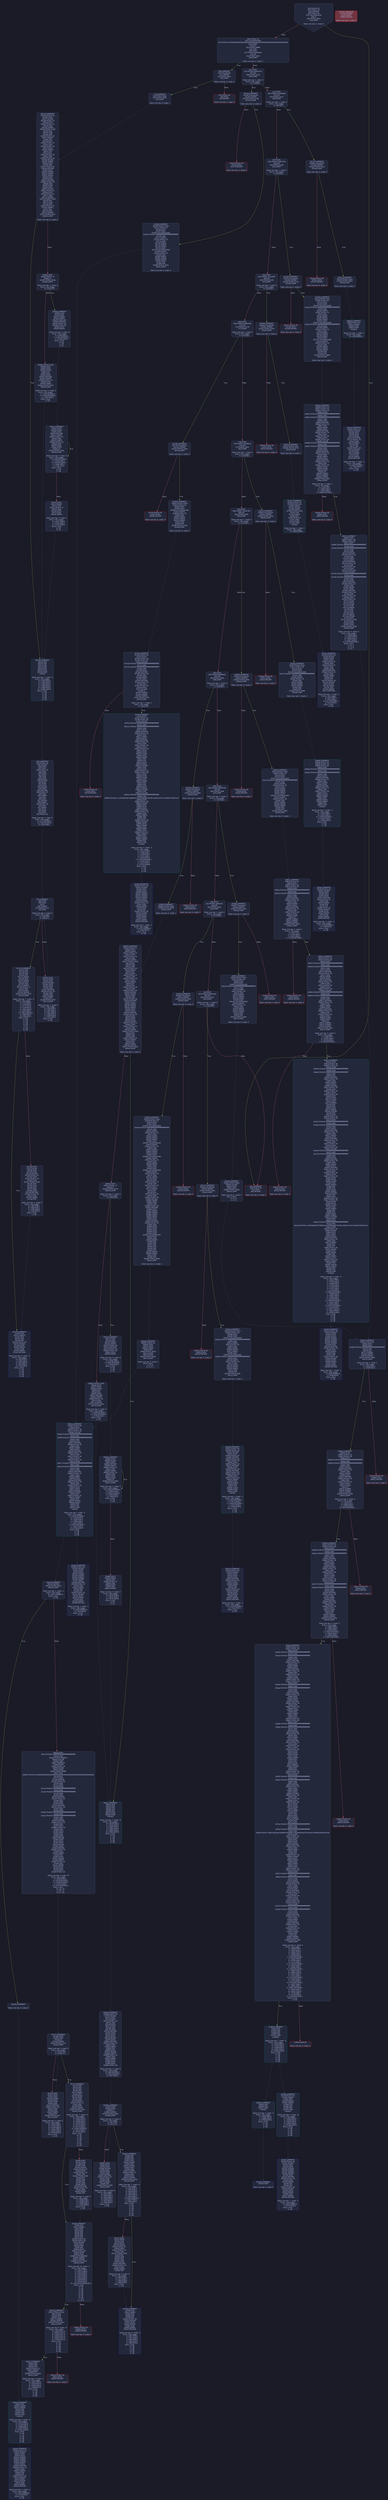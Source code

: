 digraph G {
    node [shape=box, style="filled, rounded", color="#565f89", fontcolor="#c0caf5", fontname="Helvetica", fillcolor="#24283b"];
    edge [color="#414868", fontcolor="#c0caf5", fontname="Helvetica"];
    bgcolor="#1a1b26";
    0 [ label = "[00] PUSH1 60
[02] PUSH1 40
[04] MSTORE
[05] PUSH1 04
[07] CALLDATASIZE
[08] LT
[09] PUSH2 00ba
[0c] JUMPI

Stack size req: 0, sizeΔ: 0
" shape = invhouse]
    1 [ label = "[0d] PUSH1 00
[0f] CALLDATALOAD
[10] PUSH29 0100000000000000000000000000000000000000000000000000000000
[2e] SWAP1
[2f] DIV
[30] PUSH4 ffffffff
[35] AND
[36] DUP1
[37] PUSH4 06fdde03
[3c] EQ
[3d] PUSH2 00bf
[40] JUMPI

Stack size req: 0, sizeΔ: 1
"]
    2 [ label = "[41] DUP1
[42] PUSH4 095ea7b3
[47] EQ
[48] PUSH2 014d
[4b] JUMPI

Stack size req: 1, sizeΔ: 0
Entry->Op usage:
	0->71:EQ:1
"]
    3 [ label = "[4c] DUP1
[4d] PUSH4 18160ddd
[52] EQ
[53] PUSH2 01a7
[56] JUMPI

Stack size req: 1, sizeΔ: 0
Entry->Op usage:
	0->82:EQ:1
"]
    4 [ label = "[57] DUP1
[58] PUSH4 23b872dd
[5d] EQ
[5e] PUSH2 01d0
[61] JUMPI

Stack size req: 1, sizeΔ: 0
Entry->Op usage:
	0->93:EQ:1
"]
    5 [ label = "[62] DUP1
[63] PUSH4 313ce567
[68] EQ
[69] PUSH2 0249
[6c] JUMPI

Stack size req: 1, sizeΔ: 0
Entry->Op usage:
	0->104:EQ:1
"]
    6 [ label = "[6d] DUP1
[6e] PUSH4 42966c68
[73] EQ
[74] PUSH2 0278
[77] JUMPI

Stack size req: 1, sizeΔ: 0
Entry->Op usage:
	0->115:EQ:1
"]
    7 [ label = "[78] DUP1
[79] PUSH4 70a08231
[7e] EQ
[7f] PUSH2 02b3
[82] JUMPI

Stack size req: 1, sizeΔ: 0
Entry->Op usage:
	0->126:EQ:1
"]
    8 [ label = "[83] DUP1
[84] PUSH4 79cc6790
[89] EQ
[8a] PUSH2 0300
[8d] JUMPI

Stack size req: 1, sizeΔ: 0
Entry->Op usage:
	0->137:EQ:1
"]
    9 [ label = "[8e] DUP1
[8f] PUSH4 95d89b41
[94] EQ
[95] PUSH2 035a
[98] JUMPI

Stack size req: 1, sizeΔ: 0
Entry->Op usage:
	0->148:EQ:1
"]
    10 [ label = "[99] DUP1
[9a] PUSH4 a9059cbb
[9f] EQ
[a0] PUSH2 03e8
[a3] JUMPI

Stack size req: 1, sizeΔ: 0
Entry->Op usage:
	0->159:EQ:1
"]
    11 [ label = "[a4] DUP1
[a5] PUSH4 cae9ca51
[aa] EQ
[ab] PUSH2 042a
[ae] JUMPI

Stack size req: 1, sizeΔ: 0
Entry->Op usage:
	0->170:EQ:1
"]
    12 [ label = "[af] DUP1
[b0] PUSH4 dd62ed3e
[b5] EQ
[b6] PUSH2 04c7
[b9] JUMPI

Stack size req: 1, sizeΔ: 0
Entry->Op usage:
	0->181:EQ:1
"]
    13 [ label = "[ba] JUMPDEST
[bb] PUSH1 00
[bd] DUP1
[be] REVERT

Stack size req: 0, sizeΔ: 0
" color = "red"]
    14 [ label = "[bf] JUMPDEST
[c0] CALLVALUE
[c1] ISZERO
[c2] PUSH2 00ca
[c5] JUMPI

Stack size req: 0, sizeΔ: 0
"]
    15 [ label = "[c6] PUSH1 00
[c8] DUP1
[c9] REVERT

Stack size req: 0, sizeΔ: 0
" color = "red"]
    16 [ label = "[ca] JUMPDEST
[cb] PUSH2 00d2
[ce] PUSH2 0533
[d1] JUMP

Stack size req: 0, sizeΔ: 1
"]
    17 [ label = "[d2] JUMPDEST
[d3] PUSH1 40
[d5] MLOAD
[d6] DUP1
[d7] DUP1
[d8] PUSH1 20
[da] ADD
[db] DUP3
[dc] DUP2
[dd] SUB
[de] DUP3
[df] MSTORE
[e0] DUP4
[e1] DUP2
[e2] DUP2
[e3] MLOAD
[e4] DUP2
[e5] MSTORE
[e6] PUSH1 20
[e8] ADD
[e9] SWAP2
[ea] POP
[eb] DUP1
[ec] MLOAD
[ed] SWAP1
[ee] PUSH1 20
[f0] ADD
[f1] SWAP1
[f2] DUP1
[f3] DUP4
[f4] DUP4
[f5] PUSH1 00

Stack size req: 1, sizeΔ: 9
Entry->Op usage:
	0->227:MLOAD:0
	0->236:MLOAD:0
	0->240:ADD:1
"]
    18 [ label = "[f7] JUMPDEST
[f8] DUP4
[f9] DUP2
[fa] LT
[fb] ISZERO
[fc] PUSH2 0112
[ff] JUMPI

Stack size req: 4, sizeΔ: 0
Entry->Op usage:
	0->250:LT:0
	3->250:LT:1
"]
    19 [ label = "[0100] DUP1
[0101] DUP3
[0102] ADD
[0103] MLOAD
[0104] DUP2
[0105] DUP5
[0106] ADD
[0107] MSTORE
[0108] PUSH1 20
[010a] DUP2
[010b] ADD
[010c] SWAP1
[010d] POP
[010e] PUSH2 00f7
[0111] JUMP

Stack size req: 3, sizeΔ: 0
Entry->Op usage:
	0->258:ADD:1
	0->262:ADD:1
	0->267:ADD:0
	0->269:POP:0
	1->258:ADD:0
	2->262:ADD:0
Entry->Exit:
	0->😵
"]
    20 [ label = "[0112] JUMPDEST
[0113] POP
[0114] POP
[0115] POP
[0116] POP
[0117] SWAP1
[0118] POP
[0119] SWAP1
[011a] DUP2
[011b] ADD
[011c] SWAP1
[011d] PUSH1 1f
[011f] AND
[0120] DUP1
[0121] ISZERO
[0122] PUSH2 013f
[0125] JUMPI

Stack size req: 7, sizeΔ: -5
Entry->Op usage:
	0->275:POP:0
	1->276:POP:0
	2->277:POP:0
	3->278:POP:0
	4->283:ADD:0
	4->287:AND:1
	4->289:ISZERO:0
	5->280:POP:0
	6->283:ADD:1
Entry->Exit:
	0->😵
	1->😵
	2->😵
	3->😵
	4->0
	5->😵
	6->😵
"]
    21 [ label = "[0126] DUP1
[0127] DUP3
[0128] SUB
[0129] DUP1
[012a] MLOAD
[012b] PUSH1 01
[012d] DUP4
[012e] PUSH1 20
[0130] SUB
[0131] PUSH2 0100
[0134] EXP
[0135] SUB
[0136] NOT
[0137] AND
[0138] DUP2
[0139] MSTORE
[013a] PUSH1 20
[013c] ADD
[013d] SWAP2
[013e] POP

Stack size req: 2, sizeΔ: 0
Entry->Op usage:
	0->296:SUB:1
	0->304:SUB:1
	1->296:SUB:0
	1->318:POP:0
Entry->Exit:
	1->😵
"]
    22 [ label = "[013f] JUMPDEST
[0140] POP
[0141] SWAP3
[0142] POP
[0143] POP
[0144] POP
[0145] PUSH1 40
[0147] MLOAD
[0148] DUP1
[0149] SWAP2
[014a] SUB
[014b] SWAP1
[014c] RETURN

Stack size req: 5, sizeΔ: -5
Entry->Op usage:
	0->320:POP:0
	1->330:SUB:0
	2->323:POP:0
	3->324:POP:0
	4->322:POP:0
Entry->Exit:
	0->😵
	1->😵
	2->😵
	3->😵
	4->😵
" color = "darkblue"]
    23 [ label = "[014d] JUMPDEST
[014e] CALLVALUE
[014f] ISZERO
[0150] PUSH2 0158
[0153] JUMPI

Stack size req: 0, sizeΔ: 0
"]
    24 [ label = "[0154] PUSH1 00
[0156] DUP1
[0157] REVERT

Stack size req: 0, sizeΔ: 0
" color = "red"]
    25 [ label = "[0158] JUMPDEST
[0159] PUSH2 018d
[015c] PUSH1 04
[015e] DUP1
[015f] DUP1
[0160] CALLDATALOAD
[0161] PUSH20 ffffffffffffffffffffffffffffffffffffffff
[0176] AND
[0177] SWAP1
[0178] PUSH1 20
[017a] ADD
[017b] SWAP1
[017c] SWAP2
[017d] SWAP1
[017e] DUP1
[017f] CALLDATALOAD
[0180] SWAP1
[0181] PUSH1 20
[0183] ADD
[0184] SWAP1
[0185] SWAP2
[0186] SWAP1
[0187] POP
[0188] POP
[0189] PUSH2 05d1
[018c] JUMP

Stack size req: 0, sizeΔ: 3
"]
    26 [ label = "[018d] JUMPDEST
[018e] PUSH1 40
[0190] MLOAD
[0191] DUP1
[0192] DUP3
[0193] ISZERO
[0194] ISZERO
[0195] ISZERO
[0196] ISZERO
[0197] DUP2
[0198] MSTORE
[0199] PUSH1 20
[019b] ADD
[019c] SWAP2
[019d] POP
[019e] POP
[019f] PUSH1 40
[01a1] MLOAD
[01a2] DUP1
[01a3] SWAP2
[01a4] SUB
[01a5] SWAP1
[01a6] RETURN

Stack size req: 1, sizeΔ: -1
Entry->Op usage:
	0->403:ISZERO:0
	0->413:POP:0
Entry->Exit:
	0->😵
" color = "darkblue"]
    27 [ label = "[01a7] JUMPDEST
[01a8] CALLVALUE
[01a9] ISZERO
[01aa] PUSH2 01b2
[01ad] JUMPI

Stack size req: 0, sizeΔ: 0
"]
    28 [ label = "[01ae] PUSH1 00
[01b0] DUP1
[01b1] REVERT

Stack size req: 0, sizeΔ: 0
" color = "red"]
    29 [ label = "[01b2] JUMPDEST
[01b3] PUSH2 01ba
[01b6] PUSH2 065e
[01b9] JUMP

Stack size req: 0, sizeΔ: 1
"]
    30 [ label = "[01ba] JUMPDEST
[01bb] PUSH1 40
[01bd] MLOAD
[01be] DUP1
[01bf] DUP3
[01c0] DUP2
[01c1] MSTORE
[01c2] PUSH1 20
[01c4] ADD
[01c5] SWAP2
[01c6] POP
[01c7] POP
[01c8] PUSH1 40
[01ca] MLOAD
[01cb] DUP1
[01cc] SWAP2
[01cd] SUB
[01ce] SWAP1
[01cf] RETURN

Stack size req: 1, sizeΔ: -1
Entry->Op usage:
	0->449:MSTORE:1
	0->454:POP:0
Entry->Exit:
	0->😵
" color = "darkblue"]
    31 [ label = "[01d0] JUMPDEST
[01d1] CALLVALUE
[01d2] ISZERO
[01d3] PUSH2 01db
[01d6] JUMPI

Stack size req: 0, sizeΔ: 0
"]
    32 [ label = "[01d7] PUSH1 00
[01d9] DUP1
[01da] REVERT

Stack size req: 0, sizeΔ: 0
" color = "red"]
    33 [ label = "[01db] JUMPDEST
[01dc] PUSH2 022f
[01df] PUSH1 04
[01e1] DUP1
[01e2] DUP1
[01e3] CALLDATALOAD
[01e4] PUSH20 ffffffffffffffffffffffffffffffffffffffff
[01f9] AND
[01fa] SWAP1
[01fb] PUSH1 20
[01fd] ADD
[01fe] SWAP1
[01ff] SWAP2
[0200] SWAP1
[0201] DUP1
[0202] CALLDATALOAD
[0203] PUSH20 ffffffffffffffffffffffffffffffffffffffff
[0218] AND
[0219] SWAP1
[021a] PUSH1 20
[021c] ADD
[021d] SWAP1
[021e] SWAP2
[021f] SWAP1
[0220] DUP1
[0221] CALLDATALOAD
[0222] SWAP1
[0223] PUSH1 20
[0225] ADD
[0226] SWAP1
[0227] SWAP2
[0228] SWAP1
[0229] POP
[022a] POP
[022b] PUSH2 0664
[022e] JUMP

Stack size req: 0, sizeΔ: 4
"]
    34 [ label = "[022f] JUMPDEST
[0230] PUSH1 40
[0232] MLOAD
[0233] DUP1
[0234] DUP3
[0235] ISZERO
[0236] ISZERO
[0237] ISZERO
[0238] ISZERO
[0239] DUP2
[023a] MSTORE
[023b] PUSH1 20
[023d] ADD
[023e] SWAP2
[023f] POP
[0240] POP
[0241] PUSH1 40
[0243] MLOAD
[0244] DUP1
[0245] SWAP2
[0246] SUB
[0247] SWAP1
[0248] RETURN

Stack size req: 1, sizeΔ: -1
Entry->Op usage:
	0->565:ISZERO:0
	0->575:POP:0
Entry->Exit:
	0->😵
" color = "darkblue"]
    35 [ label = "[0249] JUMPDEST
[024a] CALLVALUE
[024b] ISZERO
[024c] PUSH2 0254
[024f] JUMPI

Stack size req: 0, sizeΔ: 0
"]
    36 [ label = "[0250] PUSH1 00
[0252] DUP1
[0253] REVERT

Stack size req: 0, sizeΔ: 0
" color = "red"]
    37 [ label = "[0254] JUMPDEST
[0255] PUSH2 025c
[0258] PUSH2 0791
[025b] JUMP

Stack size req: 0, sizeΔ: 1
"]
    38 [ label = "[025c] JUMPDEST
[025d] PUSH1 40
[025f] MLOAD
[0260] DUP1
[0261] DUP3
[0262] PUSH1 ff
[0264] AND
[0265] PUSH1 ff
[0267] AND
[0268] DUP2
[0269] MSTORE
[026a] PUSH1 20
[026c] ADD
[026d] SWAP2
[026e] POP
[026f] POP
[0270] PUSH1 40
[0272] MLOAD
[0273] DUP1
[0274] SWAP2
[0275] SUB
[0276] SWAP1
[0277] RETURN

Stack size req: 1, sizeΔ: -1
Entry->Op usage:
	0->612:AND:1
	0->615:AND:1
	0->617:MSTORE:1
	0->622:POP:0
Entry->Exit:
	0->😵
" color = "darkblue"]
    39 [ label = "[0278] JUMPDEST
[0279] CALLVALUE
[027a] ISZERO
[027b] PUSH2 0283
[027e] JUMPI

Stack size req: 0, sizeΔ: 0
"]
    40 [ label = "[027f] PUSH1 00
[0281] DUP1
[0282] REVERT

Stack size req: 0, sizeΔ: 0
" color = "red"]
    41 [ label = "[0283] JUMPDEST
[0284] PUSH2 0299
[0287] PUSH1 04
[0289] DUP1
[028a] DUP1
[028b] CALLDATALOAD
[028c] SWAP1
[028d] PUSH1 20
[028f] ADD
[0290] SWAP1
[0291] SWAP2
[0292] SWAP1
[0293] POP
[0294] POP
[0295] PUSH2 07a4
[0298] JUMP

Stack size req: 0, sizeΔ: 2
"]
    42 [ label = "[0299] JUMPDEST
[029a] PUSH1 40
[029c] MLOAD
[029d] DUP1
[029e] DUP3
[029f] ISZERO
[02a0] ISZERO
[02a1] ISZERO
[02a2] ISZERO
[02a3] DUP2
[02a4] MSTORE
[02a5] PUSH1 20
[02a7] ADD
[02a8] SWAP2
[02a9] POP
[02aa] POP
[02ab] PUSH1 40
[02ad] MLOAD
[02ae] DUP1
[02af] SWAP2
[02b0] SUB
[02b1] SWAP1
[02b2] RETURN

Stack size req: 1, sizeΔ: -1
Entry->Op usage:
	0->671:ISZERO:0
	0->681:POP:0
Entry->Exit:
	0->😵
" color = "darkblue"]
    43 [ label = "[02b3] JUMPDEST
[02b4] CALLVALUE
[02b5] ISZERO
[02b6] PUSH2 02be
[02b9] JUMPI

Stack size req: 0, sizeΔ: 0
"]
    44 [ label = "[02ba] PUSH1 00
[02bc] DUP1
[02bd] REVERT

Stack size req: 0, sizeΔ: 0
" color = "red"]
    45 [ label = "[02be] JUMPDEST
[02bf] PUSH2 02ea
[02c2] PUSH1 04
[02c4] DUP1
[02c5] DUP1
[02c6] CALLDATALOAD
[02c7] PUSH20 ffffffffffffffffffffffffffffffffffffffff
[02dc] AND
[02dd] SWAP1
[02de] PUSH1 20
[02e0] ADD
[02e1] SWAP1
[02e2] SWAP2
[02e3] SWAP1
[02e4] POP
[02e5] POP
[02e6] PUSH2 08a8
[02e9] JUMP

Stack size req: 0, sizeΔ: 2
"]
    46 [ label = "[02ea] JUMPDEST
[02eb] PUSH1 40
[02ed] MLOAD
[02ee] DUP1
[02ef] DUP3
[02f0] DUP2
[02f1] MSTORE
[02f2] PUSH1 20
[02f4] ADD
[02f5] SWAP2
[02f6] POP
[02f7] POP
[02f8] PUSH1 40
[02fa] MLOAD
[02fb] DUP1
[02fc] SWAP2
[02fd] SUB
[02fe] SWAP1
[02ff] RETURN

Stack size req: 1, sizeΔ: -1
Entry->Op usage:
	0->753:MSTORE:1
	0->758:POP:0
Entry->Exit:
	0->😵
" color = "darkblue"]
    47 [ label = "[0300] JUMPDEST
[0301] CALLVALUE
[0302] ISZERO
[0303] PUSH2 030b
[0306] JUMPI

Stack size req: 0, sizeΔ: 0
"]
    48 [ label = "[0307] PUSH1 00
[0309] DUP1
[030a] REVERT

Stack size req: 0, sizeΔ: 0
" color = "red"]
    49 [ label = "[030b] JUMPDEST
[030c] PUSH2 0340
[030f] PUSH1 04
[0311] DUP1
[0312] DUP1
[0313] CALLDATALOAD
[0314] PUSH20 ffffffffffffffffffffffffffffffffffffffff
[0329] AND
[032a] SWAP1
[032b] PUSH1 20
[032d] ADD
[032e] SWAP1
[032f] SWAP2
[0330] SWAP1
[0331] DUP1
[0332] CALLDATALOAD
[0333] SWAP1
[0334] PUSH1 20
[0336] ADD
[0337] SWAP1
[0338] SWAP2
[0339] SWAP1
[033a] POP
[033b] POP
[033c] PUSH2 08f1
[033f] JUMP

Stack size req: 0, sizeΔ: 3
"]
    50 [ label = "[0340] JUMPDEST
[0341] PUSH1 40
[0343] MLOAD
[0344] DUP1
[0345] DUP3
[0346] ISZERO
[0347] ISZERO
[0348] ISZERO
[0349] ISZERO
[034a] DUP2
[034b] MSTORE
[034c] PUSH1 20
[034e] ADD
[034f] SWAP2
[0350] POP
[0351] POP
[0352] PUSH1 40
[0354] MLOAD
[0355] DUP1
[0356] SWAP2
[0357] SUB
[0358] SWAP1
[0359] RETURN

Stack size req: 1, sizeΔ: -1
Entry->Op usage:
	0->838:ISZERO:0
	0->848:POP:0
Entry->Exit:
	0->😵
" color = "darkblue"]
    51 [ label = "[035a] JUMPDEST
[035b] CALLVALUE
[035c] ISZERO
[035d] PUSH2 0365
[0360] JUMPI

Stack size req: 0, sizeΔ: 0
"]
    52 [ label = "[0361] PUSH1 00
[0363] DUP1
[0364] REVERT

Stack size req: 0, sizeΔ: 0
" color = "red"]
    53 [ label = "[0365] JUMPDEST
[0366] PUSH2 036d
[0369] PUSH2 0b0b
[036c] JUMP

Stack size req: 0, sizeΔ: 1
"]
    54 [ label = "[036d] JUMPDEST
[036e] PUSH1 40
[0370] MLOAD
[0371] DUP1
[0372] DUP1
[0373] PUSH1 20
[0375] ADD
[0376] DUP3
[0377] DUP2
[0378] SUB
[0379] DUP3
[037a] MSTORE
[037b] DUP4
[037c] DUP2
[037d] DUP2
[037e] MLOAD
[037f] DUP2
[0380] MSTORE
[0381] PUSH1 20
[0383] ADD
[0384] SWAP2
[0385] POP
[0386] DUP1
[0387] MLOAD
[0388] SWAP1
[0389] PUSH1 20
[038b] ADD
[038c] SWAP1
[038d] DUP1
[038e] DUP4
[038f] DUP4
[0390] PUSH1 00

Stack size req: 1, sizeΔ: 9
Entry->Op usage:
	0->894:MLOAD:0
	0->903:MLOAD:0
	0->907:ADD:1
"]
    55 [ label = "[0392] JUMPDEST
[0393] DUP4
[0394] DUP2
[0395] LT
[0396] ISZERO
[0397] PUSH2 03ad
[039a] JUMPI

Stack size req: 4, sizeΔ: 0
Entry->Op usage:
	0->917:LT:0
	3->917:LT:1
"]
    56 [ label = "[039b] DUP1
[039c] DUP3
[039d] ADD
[039e] MLOAD
[039f] DUP2
[03a0] DUP5
[03a1] ADD
[03a2] MSTORE
[03a3] PUSH1 20
[03a5] DUP2
[03a6] ADD
[03a7] SWAP1
[03a8] POP
[03a9] PUSH2 0392
[03ac] JUMP

Stack size req: 3, sizeΔ: 0
Entry->Op usage:
	0->925:ADD:1
	0->929:ADD:1
	0->934:ADD:0
	0->936:POP:0
	1->925:ADD:0
	2->929:ADD:0
Entry->Exit:
	0->😵
"]
    57 [ label = "[03ad] JUMPDEST
[03ae] POP
[03af] POP
[03b0] POP
[03b1] POP
[03b2] SWAP1
[03b3] POP
[03b4] SWAP1
[03b5] DUP2
[03b6] ADD
[03b7] SWAP1
[03b8] PUSH1 1f
[03ba] AND
[03bb] DUP1
[03bc] ISZERO
[03bd] PUSH2 03da
[03c0] JUMPI

Stack size req: 7, sizeΔ: -5
Entry->Op usage:
	0->942:POP:0
	1->943:POP:0
	2->944:POP:0
	3->945:POP:0
	4->950:ADD:0
	4->954:AND:1
	4->956:ISZERO:0
	5->947:POP:0
	6->950:ADD:1
Entry->Exit:
	0->😵
	1->😵
	2->😵
	3->😵
	4->0
	5->😵
	6->😵
"]
    58 [ label = "[03c1] DUP1
[03c2] DUP3
[03c3] SUB
[03c4] DUP1
[03c5] MLOAD
[03c6] PUSH1 01
[03c8] DUP4
[03c9] PUSH1 20
[03cb] SUB
[03cc] PUSH2 0100
[03cf] EXP
[03d0] SUB
[03d1] NOT
[03d2] AND
[03d3] DUP2
[03d4] MSTORE
[03d5] PUSH1 20
[03d7] ADD
[03d8] SWAP2
[03d9] POP

Stack size req: 2, sizeΔ: 0
Entry->Op usage:
	0->963:SUB:1
	0->971:SUB:1
	1->963:SUB:0
	1->985:POP:0
Entry->Exit:
	1->😵
"]
    59 [ label = "[03da] JUMPDEST
[03db] POP
[03dc] SWAP3
[03dd] POP
[03de] POP
[03df] POP
[03e0] PUSH1 40
[03e2] MLOAD
[03e3] DUP1
[03e4] SWAP2
[03e5] SUB
[03e6] SWAP1
[03e7] RETURN

Stack size req: 5, sizeΔ: -5
Entry->Op usage:
	0->987:POP:0
	1->997:SUB:0
	2->990:POP:0
	3->991:POP:0
	4->989:POP:0
Entry->Exit:
	0->😵
	1->😵
	2->😵
	3->😵
	4->😵
" color = "darkblue"]
    60 [ label = "[03e8] JUMPDEST
[03e9] CALLVALUE
[03ea] ISZERO
[03eb] PUSH2 03f3
[03ee] JUMPI

Stack size req: 0, sizeΔ: 0
"]
    61 [ label = "[03ef] PUSH1 00
[03f1] DUP1
[03f2] REVERT

Stack size req: 0, sizeΔ: 0
" color = "red"]
    62 [ label = "[03f3] JUMPDEST
[03f4] PUSH2 0428
[03f7] PUSH1 04
[03f9] DUP1
[03fa] DUP1
[03fb] CALLDATALOAD
[03fc] PUSH20 ffffffffffffffffffffffffffffffffffffffff
[0411] AND
[0412] SWAP1
[0413] PUSH1 20
[0415] ADD
[0416] SWAP1
[0417] SWAP2
[0418] SWAP1
[0419] DUP1
[041a] CALLDATALOAD
[041b] SWAP1
[041c] PUSH1 20
[041e] ADD
[041f] SWAP1
[0420] SWAP2
[0421] SWAP1
[0422] POP
[0423] POP
[0424] PUSH2 0ba9
[0427] JUMP

Stack size req: 0, sizeΔ: 3
"]
    63 [ label = "[0428] JUMPDEST
[0429] STOP

Stack size req: 0, sizeΔ: 0
" color = "darkblue"]
    64 [ label = "[042a] JUMPDEST
[042b] CALLVALUE
[042c] ISZERO
[042d] PUSH2 0435
[0430] JUMPI

Stack size req: 0, sizeΔ: 0
"]
    65 [ label = "[0431] PUSH1 00
[0433] DUP1
[0434] REVERT

Stack size req: 0, sizeΔ: 0
" color = "red"]
    66 [ label = "[0435] JUMPDEST
[0436] PUSH2 04ad
[0439] PUSH1 04
[043b] DUP1
[043c] DUP1
[043d] CALLDATALOAD
[043e] PUSH20 ffffffffffffffffffffffffffffffffffffffff
[0453] AND
[0454] SWAP1
[0455] PUSH1 20
[0457] ADD
[0458] SWAP1
[0459] SWAP2
[045a] SWAP1
[045b] DUP1
[045c] CALLDATALOAD
[045d] SWAP1
[045e] PUSH1 20
[0460] ADD
[0461] SWAP1
[0462] SWAP2
[0463] SWAP1
[0464] DUP1
[0465] CALLDATALOAD
[0466] SWAP1
[0467] PUSH1 20
[0469] ADD
[046a] SWAP1
[046b] DUP3
[046c] ADD
[046d] DUP1
[046e] CALLDATALOAD
[046f] SWAP1
[0470] PUSH1 20
[0472] ADD
[0473] SWAP1
[0474] DUP1
[0475] DUP1
[0476] PUSH1 1f
[0478] ADD
[0479] PUSH1 20
[047b] DUP1
[047c] SWAP2
[047d] DIV
[047e] MUL
[047f] PUSH1 20
[0481] ADD
[0482] PUSH1 40
[0484] MLOAD
[0485] SWAP1
[0486] DUP2
[0487] ADD
[0488] PUSH1 40
[048a] MSTORE
[048b] DUP1
[048c] SWAP4
[048d] SWAP3
[048e] SWAP2
[048f] SWAP1
[0490] DUP2
[0491] DUP2
[0492] MSTORE
[0493] PUSH1 20
[0495] ADD
[0496] DUP4
[0497] DUP4
[0498] DUP1
[0499] DUP3
[049a] DUP5
[049b] CALLDATACOPY
[049c] DUP3
[049d] ADD
[049e] SWAP2
[049f] POP
[04a0] POP
[04a1] POP
[04a2] POP
[04a3] POP
[04a4] POP
[04a5] SWAP2
[04a6] SWAP1
[04a7] POP
[04a8] POP
[04a9] PUSH2 0bb8
[04ac] JUMP

Stack size req: 0, sizeΔ: 4
"]
    67 [ label = "[04ad] JUMPDEST
[04ae] PUSH1 40
[04b0] MLOAD
[04b1] DUP1
[04b2] DUP3
[04b3] ISZERO
[04b4] ISZERO
[04b5] ISZERO
[04b6] ISZERO
[04b7] DUP2
[04b8] MSTORE
[04b9] PUSH1 20
[04bb] ADD
[04bc] SWAP2
[04bd] POP
[04be] POP
[04bf] PUSH1 40
[04c1] MLOAD
[04c2] DUP1
[04c3] SWAP2
[04c4] SUB
[04c5] SWAP1
[04c6] RETURN

Stack size req: 1, sizeΔ: -1
Entry->Op usage:
	0->1203:ISZERO:0
	0->1213:POP:0
Entry->Exit:
	0->😵
" color = "darkblue"]
    68 [ label = "[04c7] JUMPDEST
[04c8] CALLVALUE
[04c9] ISZERO
[04ca] PUSH2 04d2
[04cd] JUMPI

Stack size req: 0, sizeΔ: 0
"]
    69 [ label = "[04ce] PUSH1 00
[04d0] DUP1
[04d1] REVERT

Stack size req: 0, sizeΔ: 0
" color = "red"]
    70 [ label = "[04d2] JUMPDEST
[04d3] PUSH2 051d
[04d6] PUSH1 04
[04d8] DUP1
[04d9] DUP1
[04da] CALLDATALOAD
[04db] PUSH20 ffffffffffffffffffffffffffffffffffffffff
[04f0] AND
[04f1] SWAP1
[04f2] PUSH1 20
[04f4] ADD
[04f5] SWAP1
[04f6] SWAP2
[04f7] SWAP1
[04f8] DUP1
[04f9] CALLDATALOAD
[04fa] PUSH20 ffffffffffffffffffffffffffffffffffffffff
[050f] AND
[0510] SWAP1
[0511] PUSH1 20
[0513] ADD
[0514] SWAP1
[0515] SWAP2
[0516] SWAP1
[0517] POP
[0518] POP
[0519] PUSH2 0d36
[051c] JUMP

Stack size req: 0, sizeΔ: 3
"]
    71 [ label = "[051d] JUMPDEST
[051e] PUSH1 40
[0520] MLOAD
[0521] DUP1
[0522] DUP3
[0523] DUP2
[0524] MSTORE
[0525] PUSH1 20
[0527] ADD
[0528] SWAP2
[0529] POP
[052a] POP
[052b] PUSH1 40
[052d] MLOAD
[052e] DUP1
[052f] SWAP2
[0530] SUB
[0531] SWAP1
[0532] RETURN

Stack size req: 1, sizeΔ: -1
Entry->Op usage:
	0->1316:MSTORE:1
	0->1321:POP:0
Entry->Exit:
	0->😵
" color = "darkblue"]
    72 [ label = "[0533] JUMPDEST
[0534] PUSH1 00
[0536] DUP1
[0537] SLOAD
[0538] PUSH1 01
[053a] DUP2
[053b] PUSH1 01
[053d] AND
[053e] ISZERO
[053f] PUSH2 0100
[0542] MUL
[0543] SUB
[0544] AND
[0545] PUSH1 02
[0547] SWAP1
[0548] DIV
[0549] DUP1
[054a] PUSH1 1f
[054c] ADD
[054d] PUSH1 20
[054f] DUP1
[0550] SWAP2
[0551] DIV
[0552] MUL
[0553] PUSH1 20
[0555] ADD
[0556] PUSH1 40
[0558] MLOAD
[0559] SWAP1
[055a] DUP2
[055b] ADD
[055c] PUSH1 40
[055e] MSTORE
[055f] DUP1
[0560] SWAP3
[0561] SWAP2
[0562] SWAP1
[0563] DUP2
[0564] DUP2
[0565] MSTORE
[0566] PUSH1 20
[0568] ADD
[0569] DUP3
[056a] DUP1
[056b] SLOAD
[056c] PUSH1 01
[056e] DUP2
[056f] PUSH1 01
[0571] AND
[0572] ISZERO
[0573] PUSH2 0100
[0576] MUL
[0577] SUB
[0578] AND
[0579] PUSH1 02
[057b] SWAP1
[057c] DIV
[057d] DUP1
[057e] ISZERO
[057f] PUSH2 05c9
[0582] JUMPI

Stack size req: 0, sizeΔ: 6
"]
    73 [ label = "[0583] DUP1
[0584] PUSH1 1f
[0586] LT
[0587] PUSH2 059e
[058a] JUMPI

Stack size req: 1, sizeΔ: 0
Entry->Op usage:
	0->1414:LT:1
"]
    74 [ label = "[058b] PUSH2 0100
[058e] DUP1
[058f] DUP4
[0590] SLOAD
[0591] DIV
[0592] MUL
[0593] DUP4
[0594] MSTORE
[0595] SWAP2
[0596] PUSH1 20
[0598] ADD
[0599] SWAP2
[059a] PUSH2 05c9
[059d] JUMP

Stack size req: 3, sizeΔ: 0
Entry->Op usage:
	1->1424:SLOAD:0
	2->1428:MSTORE:0
	2->1432:ADD:1
Entry->Exit:
	2->😵
"]
    75 [ label = "[059e] JUMPDEST
[059f] DUP3
[05a0] ADD
[05a1] SWAP2
[05a2] SWAP1
[05a3] PUSH1 00
[05a5] MSTORE
[05a6] PUSH1 20
[05a8] PUSH1 00
[05aa] SHA3
[05ab] SWAP1

Stack size req: 3, sizeΔ: 0
Entry->Op usage:
	0->1440:ADD:1
	1->1445:MSTORE:1
	2->1440:ADD:0
Entry->Exit:
	0->😵
	1->😵
	2->0
"]
    76 [ label = "[05ac] JUMPDEST
[05ad] DUP2
[05ae] SLOAD
[05af] DUP2
[05b0] MSTORE
[05b1] SWAP1
[05b2] PUSH1 01
[05b4] ADD
[05b5] SWAP1
[05b6] PUSH1 20
[05b8] ADD
[05b9] DUP1
[05ba] DUP4
[05bb] GT
[05bc] PUSH2 05ac
[05bf] JUMPI

Stack size req: 3, sizeΔ: 0
Entry->Op usage:
	0->1456:MSTORE:0
	0->1464:ADD:1
	1->1454:SLOAD:0
	1->1460:ADD:1
	2->1467:GT:0
Entry->Exit:
	0->😵
	1->😵
"]
    77 [ label = "[05c0] DUP3
[05c1] SWAP1
[05c2] SUB
[05c3] PUSH1 1f
[05c5] AND
[05c6] DUP3
[05c7] ADD
[05c8] SWAP2

Stack size req: 3, sizeΔ: 0
Entry->Op usage:
	0->1474:SUB:0
	2->1474:SUB:1
	2->1479:ADD:0
Entry->Exit:
	0->😵
	2->0
"]
    78 [ label = "[05c9] JUMPDEST
[05ca] POP
[05cb] POP
[05cc] POP
[05cd] POP
[05ce] POP
[05cf] DUP2
[05d0] JUMP
Indirect!

Stack size req: 7, sizeΔ: -5
Entry->Op usage:
	0->1482:POP:0
	1->1483:POP:0
	2->1484:POP:0
	3->1485:POP:0
	4->1486:POP:0
	6->1488:JUMP:0
Entry->Exit:
	0->😵
	1->😵
	2->😵
	3->😵
	4->😵
" color = "teal"]
    79 [ label = "[05d1] JUMPDEST
[05d2] PUSH1 00
[05d4] DUP2
[05d5] PUSH1 05
[05d7] PUSH1 00
[05d9] CALLER
[05da] PUSH20 ffffffffffffffffffffffffffffffffffffffff
[05ef] AND
[05f0] PUSH20 ffffffffffffffffffffffffffffffffffffffff
[0605] AND
[0606] DUP2
[0607] MSTORE
[0608] PUSH1 20
[060a] ADD
[060b] SWAP1
[060c] DUP2
[060d] MSTORE
[060e] PUSH1 20
[0610] ADD
[0611] PUSH1 00
[0613] SHA3
[0614] PUSH1 00
[0616] DUP6
[0617] PUSH20 ffffffffffffffffffffffffffffffffffffffff
[062c] AND
[062d] PUSH20 ffffffffffffffffffffffffffffffffffffffff
[0642] AND
[0643] DUP2
[0644] MSTORE
[0645] PUSH1 20
[0647] ADD
[0648] SWAP1
[0649] DUP2
[064a] MSTORE
[064b] PUSH1 20
[064d] ADD
[064e] PUSH1 00
[0650] SHA3
[0651] DUP2
[0652] SWAP1
[0653] SSTORE
[0654] POP
[0655] PUSH1 01
[0657] SWAP1
[0658] POP
[0659] SWAP3
[065a] SWAP2
[065b] POP
[065c] POP
[065d] JUMP
Indirect!

Stack size req: 3, sizeΔ: -2
Entry->Op usage:
	0->1619:SSTORE:1
	0->1620:POP:0
	0->1628:POP:0
	1->1580:AND:1
	1->1602:AND:1
	1->1604:MSTORE:1
	1->1627:POP:0
	2->1629:JUMP:0
Entry->Exit:
	0->😵
	1->😵
	2->😵
" color = "teal"]
    80 [ label = "[065e] JUMPDEST
[065f] PUSH1 03
[0661] SLOAD
[0662] DUP2
[0663] JUMP
Indirect!

Stack size req: 1, sizeΔ: 1
Entry->Op usage:
	0->1635:JUMP:0
" color = "teal"]
    81 [ label = "[0664] JUMPDEST
[0665] PUSH1 00
[0667] PUSH1 05
[0669] PUSH1 00
[066b] DUP6
[066c] PUSH20 ffffffffffffffffffffffffffffffffffffffff
[0681] AND
[0682] PUSH20 ffffffffffffffffffffffffffffffffffffffff
[0697] AND
[0698] DUP2
[0699] MSTORE
[069a] PUSH1 20
[069c] ADD
[069d] SWAP1
[069e] DUP2
[069f] MSTORE
[06a0] PUSH1 20
[06a2] ADD
[06a3] PUSH1 00
[06a5] SHA3
[06a6] PUSH1 00
[06a8] CALLER
[06a9] PUSH20 ffffffffffffffffffffffffffffffffffffffff
[06be] AND
[06bf] PUSH20 ffffffffffffffffffffffffffffffffffffffff
[06d4] AND
[06d5] DUP2
[06d6] MSTORE
[06d7] PUSH1 20
[06d9] ADD
[06da] SWAP1
[06db] DUP2
[06dc] MSTORE
[06dd] PUSH1 20
[06df] ADD
[06e0] PUSH1 00
[06e2] SHA3
[06e3] SLOAD
[06e4] DUP3
[06e5] GT
[06e6] ISZERO
[06e7] ISZERO
[06e8] ISZERO
[06e9] PUSH2 06f1
[06ec] JUMPI

Stack size req: 3, sizeΔ: 1
Entry->Op usage:
	0->1765:GT:0
	2->1665:AND:1
	2->1687:AND:1
	2->1689:MSTORE:1
"]
    82 [ label = "[06ed] PUSH1 00
[06ef] DUP1
[06f0] REVERT

Stack size req: 0, sizeΔ: 0
" color = "red"]
    83 [ label = "[06f1] JUMPDEST
[06f2] DUP2
[06f3] PUSH1 05
[06f5] PUSH1 00
[06f7] DUP7
[06f8] PUSH20 ffffffffffffffffffffffffffffffffffffffff
[070d] AND
[070e] PUSH20 ffffffffffffffffffffffffffffffffffffffff
[0723] AND
[0724] DUP2
[0725] MSTORE
[0726] PUSH1 20
[0728] ADD
[0729] SWAP1
[072a] DUP2
[072b] MSTORE
[072c] PUSH1 20
[072e] ADD
[072f] PUSH1 00
[0731] SHA3
[0732] PUSH1 00
[0734] CALLER
[0735] PUSH20 ffffffffffffffffffffffffffffffffffffffff
[074a] AND
[074b] PUSH20 ffffffffffffffffffffffffffffffffffffffff
[0760] AND
[0761] DUP2
[0762] MSTORE
[0763] PUSH1 20
[0765] ADD
[0766] SWAP1
[0767] DUP2
[0768] MSTORE
[0769] PUSH1 20
[076b] ADD
[076c] PUSH1 00
[076e] SHA3
[076f] PUSH1 00
[0771] DUP3
[0772] DUP3
[0773] SLOAD
[0774] SUB
[0775] SWAP3
[0776] POP
[0777] POP
[0778] DUP2
[0779] SWAP1
[077a] SSTORE
[077b] POP
[077c] PUSH2 0786
[077f] DUP5
[0780] DUP5
[0781] DUP5
[0782] PUSH2 0d5b
[0785] JUMP

Stack size req: 4, sizeΔ: 4
Entry->Op usage:
	1->1908:SUB:1
	1->1910:POP:0
	3->1805:AND:1
	3->1827:AND:1
	3->1829:MSTORE:1
Entry->Exit:
	1->0, 5
	2->1, 6
	3->2, 7
"]
    84 [ label = "[0786] JUMPDEST
[0787] PUSH1 01
[0789] SWAP1
[078a] POP
[078b] SWAP4
[078c] SWAP3
[078d] POP
[078e] POP
[078f] POP
[0790] JUMP
Indirect!

Stack size req: 5, sizeΔ: -4
Entry->Op usage:
	0->1930:POP:0
	1->1934:POP:0
	2->1935:POP:0
	3->1933:POP:0
	4->1936:JUMP:0
Entry->Exit:
	0->😵
	1->😵
	2->😵
	3->😵
	4->😵
" color = "teal"]
    85 [ label = "[0791] JUMPDEST
[0792] PUSH1 02
[0794] PUSH1 00
[0796] SWAP1
[0797] SLOAD
[0798] SWAP1
[0799] PUSH2 0100
[079c] EXP
[079d] SWAP1
[079e] DIV
[079f] PUSH1 ff
[07a1] AND
[07a2] DUP2
[07a3] JUMP
Indirect!

Stack size req: 1, sizeΔ: 1
Entry->Op usage:
	0->1955:JUMP:0
" color = "teal"]
    86 [ label = "[07a4] JUMPDEST
[07a5] PUSH1 00
[07a7] DUP2
[07a8] PUSH1 04
[07aa] PUSH1 00
[07ac] CALLER
[07ad] PUSH20 ffffffffffffffffffffffffffffffffffffffff
[07c2] AND
[07c3] PUSH20 ffffffffffffffffffffffffffffffffffffffff
[07d8] AND
[07d9] DUP2
[07da] MSTORE
[07db] PUSH1 20
[07dd] ADD
[07de] SWAP1
[07df] DUP2
[07e0] MSTORE
[07e1] PUSH1 20
[07e3] ADD
[07e4] PUSH1 00
[07e6] SHA3
[07e7] SLOAD
[07e8] LT
[07e9] ISZERO
[07ea] ISZERO
[07eb] ISZERO
[07ec] PUSH2 07f4
[07ef] JUMPI

Stack size req: 1, sizeΔ: 1
Entry->Op usage:
	0->2024:LT:1
"]
    87 [ label = "[07f0] PUSH1 00
[07f2] DUP1
[07f3] REVERT

Stack size req: 0, sizeΔ: 0
" color = "red"]
    88 [ label = "[07f4] JUMPDEST
[07f5] DUP2
[07f6] PUSH1 04
[07f8] PUSH1 00
[07fa] CALLER
[07fb] PUSH20 ffffffffffffffffffffffffffffffffffffffff
[0810] AND
[0811] PUSH20 ffffffffffffffffffffffffffffffffffffffff
[0826] AND
[0827] DUP2
[0828] MSTORE
[0829] PUSH1 20
[082b] ADD
[082c] SWAP1
[082d] DUP2
[082e] MSTORE
[082f] PUSH1 20
[0831] ADD
[0832] PUSH1 00
[0834] SHA3
[0835] PUSH1 00
[0837] DUP3
[0838] DUP3
[0839] SLOAD
[083a] SUB
[083b] SWAP3
[083c] POP
[083d] POP
[083e] DUP2
[083f] SWAP1
[0840] SSTORE
[0841] POP
[0842] DUP2
[0843] PUSH1 03
[0845] PUSH1 00
[0847] DUP3
[0848] DUP3
[0849] SLOAD
[084a] SUB
[084b] SWAP3
[084c] POP
[084d] POP
[084e] DUP2
[084f] SWAP1
[0850] SSTORE
[0851] POP
[0852] CALLER
[0853] PUSH20 ffffffffffffffffffffffffffffffffffffffff
[0868] AND
[0869] PUSH32 cc16f5dbb4873280815c1ee09dbd06736cffcc184412cf7a71a0fdb75d397ca5
[088a] DUP4
[088b] PUSH1 40
[088d] MLOAD
[088e] DUP1
[088f] DUP3
[0890] DUP2
[0891] MSTORE
[0892] PUSH1 20
[0894] ADD
[0895] SWAP2
[0896] POP
[0897] POP
[0898] PUSH1 40
[089a] MLOAD
[089b] DUP1
[089c] SWAP2
[089d] SUB
[089e] SWAP1
[089f] LOG2
[08a0] PUSH1 01
[08a2] SWAP1
[08a3] POP
[08a4] SWAP2
[08a5] SWAP1
[08a6] POP
[08a7] JUMP
Indirect!

Stack size req: 3, sizeΔ: -2
Entry->Op usage:
	0->2211:POP:0
	1->2106:SUB:1
	1->2108:POP:0
	1->2122:SUB:1
	1->2124:POP:0
	1->2193:MSTORE:1
	1->2198:POP:0
	1->2214:POP:0
	2->2215:JUMP:0
Entry->Exit:
	0->😵
	1->😵
	2->😵
" color = "teal"]
    89 [ label = "[08a8] JUMPDEST
[08a9] PUSH1 00
[08ab] PUSH1 04
[08ad] PUSH1 00
[08af] DUP4
[08b0] PUSH20 ffffffffffffffffffffffffffffffffffffffff
[08c5] AND
[08c6] PUSH20 ffffffffffffffffffffffffffffffffffffffff
[08db] AND
[08dc] DUP2
[08dd] MSTORE
[08de] PUSH1 20
[08e0] ADD
[08e1] SWAP1
[08e2] DUP2
[08e3] MSTORE
[08e4] PUSH1 20
[08e6] ADD
[08e7] PUSH1 00
[08e9] SHA3
[08ea] SLOAD
[08eb] SWAP1
[08ec] POP
[08ed] SWAP2
[08ee] SWAP1
[08ef] POP
[08f0] JUMP
Indirect!

Stack size req: 2, sizeΔ: -1
Entry->Op usage:
	0->2245:AND:1
	0->2267:AND:1
	0->2269:MSTORE:1
	0->2287:POP:0
	1->2288:JUMP:0
Entry->Exit:
	0->😵
	1->😵
" color = "teal"]
    90 [ label = "[08f1] JUMPDEST
[08f2] PUSH1 00
[08f4] DUP2
[08f5] PUSH1 04
[08f7] PUSH1 00
[08f9] DUP6
[08fa] PUSH20 ffffffffffffffffffffffffffffffffffffffff
[090f] AND
[0910] PUSH20 ffffffffffffffffffffffffffffffffffffffff
[0925] AND
[0926] DUP2
[0927] MSTORE
[0928] PUSH1 20
[092a] ADD
[092b] SWAP1
[092c] DUP2
[092d] MSTORE
[092e] PUSH1 20
[0930] ADD
[0931] PUSH1 00
[0933] SHA3
[0934] SLOAD
[0935] LT
[0936] ISZERO
[0937] ISZERO
[0938] ISZERO
[0939] PUSH2 0941
[093c] JUMPI

Stack size req: 2, sizeΔ: 1
Entry->Op usage:
	0->2357:LT:1
	1->2319:AND:1
	1->2341:AND:1
	1->2343:MSTORE:1
"]
    91 [ label = "[093d] PUSH1 00
[093f] DUP1
[0940] REVERT

Stack size req: 0, sizeΔ: 0
" color = "red"]
    92 [ label = "[0941] JUMPDEST
[0942] PUSH1 05
[0944] PUSH1 00
[0946] DUP5
[0947] PUSH20 ffffffffffffffffffffffffffffffffffffffff
[095c] AND
[095d] PUSH20 ffffffffffffffffffffffffffffffffffffffff
[0972] AND
[0973] DUP2
[0974] MSTORE
[0975] PUSH1 20
[0977] ADD
[0978] SWAP1
[0979] DUP2
[097a] MSTORE
[097b] PUSH1 20
[097d] ADD
[097e] PUSH1 00
[0980] SHA3
[0981] PUSH1 00
[0983] CALLER
[0984] PUSH20 ffffffffffffffffffffffffffffffffffffffff
[0999] AND
[099a] PUSH20 ffffffffffffffffffffffffffffffffffffffff
[09af] AND
[09b0] DUP2
[09b1] MSTORE
[09b2] PUSH1 20
[09b4] ADD
[09b5] SWAP1
[09b6] DUP2
[09b7] MSTORE
[09b8] PUSH1 20
[09ba] ADD
[09bb] PUSH1 00
[09bd] SHA3
[09be] SLOAD
[09bf] DUP3
[09c0] GT
[09c1] ISZERO
[09c2] ISZERO
[09c3] ISZERO
[09c4] PUSH2 09cc
[09c7] JUMPI

Stack size req: 3, sizeΔ: 0
Entry->Op usage:
	1->2496:GT:0
	2->2396:AND:1
	2->2418:AND:1
	2->2420:MSTORE:1
"]
    93 [ label = "[09c8] PUSH1 00
[09ca] DUP1
[09cb] REVERT

Stack size req: 0, sizeΔ: 0
" color = "red"]
    94 [ label = "[09cc] JUMPDEST
[09cd] DUP2
[09ce] PUSH1 04
[09d0] PUSH1 00
[09d2] DUP6
[09d3] PUSH20 ffffffffffffffffffffffffffffffffffffffff
[09e8] AND
[09e9] PUSH20 ffffffffffffffffffffffffffffffffffffffff
[09fe] AND
[09ff] DUP2
[0a00] MSTORE
[0a01] PUSH1 20
[0a03] ADD
[0a04] SWAP1
[0a05] DUP2
[0a06] MSTORE
[0a07] PUSH1 20
[0a09] ADD
[0a0a] PUSH1 00
[0a0c] SHA3
[0a0d] PUSH1 00
[0a0f] DUP3
[0a10] DUP3
[0a11] SLOAD
[0a12] SUB
[0a13] SWAP3
[0a14] POP
[0a15] POP
[0a16] DUP2
[0a17] SWAP1
[0a18] SSTORE
[0a19] POP
[0a1a] DUP2
[0a1b] PUSH1 05
[0a1d] PUSH1 00
[0a1f] DUP6
[0a20] PUSH20 ffffffffffffffffffffffffffffffffffffffff
[0a35] AND
[0a36] PUSH20 ffffffffffffffffffffffffffffffffffffffff
[0a4b] AND
[0a4c] DUP2
[0a4d] MSTORE
[0a4e] PUSH1 20
[0a50] ADD
[0a51] SWAP1
[0a52] DUP2
[0a53] MSTORE
[0a54] PUSH1 20
[0a56] ADD
[0a57] PUSH1 00
[0a59] SHA3
[0a5a] PUSH1 00
[0a5c] CALLER
[0a5d] PUSH20 ffffffffffffffffffffffffffffffffffffffff
[0a72] AND
[0a73] PUSH20 ffffffffffffffffffffffffffffffffffffffff
[0a88] AND
[0a89] DUP2
[0a8a] MSTORE
[0a8b] PUSH1 20
[0a8d] ADD
[0a8e] SWAP1
[0a8f] DUP2
[0a90] MSTORE
[0a91] PUSH1 20
[0a93] ADD
[0a94] PUSH1 00
[0a96] SHA3
[0a97] PUSH1 00
[0a99] DUP3
[0a9a] DUP3
[0a9b] SLOAD
[0a9c] SUB
[0a9d] SWAP3
[0a9e] POP
[0a9f] POP
[0aa0] DUP2
[0aa1] SWAP1
[0aa2] SSTORE
[0aa3] POP
[0aa4] DUP2
[0aa5] PUSH1 03
[0aa7] PUSH1 00
[0aa9] DUP3
[0aaa] DUP3
[0aab] SLOAD
[0aac] SUB
[0aad] SWAP3
[0aae] POP
[0aaf] POP
[0ab0] DUP2
[0ab1] SWAP1
[0ab2] SSTORE
[0ab3] POP
[0ab4] DUP3
[0ab5] PUSH20 ffffffffffffffffffffffffffffffffffffffff
[0aca] AND
[0acb] PUSH32 cc16f5dbb4873280815c1ee09dbd06736cffcc184412cf7a71a0fdb75d397ca5
[0aec] DUP4
[0aed] PUSH1 40
[0aef] MLOAD
[0af0] DUP1
[0af1] DUP3
[0af2] DUP2
[0af3] MSTORE
[0af4] PUSH1 20
[0af6] ADD
[0af7] SWAP2
[0af8] POP
[0af9] POP
[0afa] PUSH1 40
[0afc] MLOAD
[0afd] DUP1
[0afe] SWAP2
[0aff] SUB
[0b00] SWAP1
[0b01] LOG2
[0b02] PUSH1 01
[0b04] SWAP1
[0b05] POP
[0b06] SWAP3
[0b07] SWAP2
[0b08] POP
[0b09] POP
[0b0a] JUMP
Indirect!

Stack size req: 4, sizeΔ: -3
Entry->Op usage:
	0->2821:POP:0
	1->2578:SUB:1
	1->2580:POP:0
	1->2716:SUB:1
	1->2718:POP:0
	1->2732:SUB:1
	1->2734:POP:0
	1->2803:MSTORE:1
	1->2808:POP:0
	1->2825:POP:0
	2->2536:AND:1
	2->2558:AND:1
	2->2560:MSTORE:1
	2->2613:AND:1
	2->2635:AND:1
	2->2637:MSTORE:1
	2->2762:AND:1
	2->2817:LOG2:3
	2->2824:POP:0
	3->2826:JUMP:0
Entry->Exit:
	0->😵
	1->😵
	2->😵
	3->😵
" color = "teal"]
    95 [ label = "[0b0b] JUMPDEST
[0b0c] PUSH1 01
[0b0e] DUP1
[0b0f] SLOAD
[0b10] PUSH1 01
[0b12] DUP2
[0b13] PUSH1 01
[0b15] AND
[0b16] ISZERO
[0b17] PUSH2 0100
[0b1a] MUL
[0b1b] SUB
[0b1c] AND
[0b1d] PUSH1 02
[0b1f] SWAP1
[0b20] DIV
[0b21] DUP1
[0b22] PUSH1 1f
[0b24] ADD
[0b25] PUSH1 20
[0b27] DUP1
[0b28] SWAP2
[0b29] DIV
[0b2a] MUL
[0b2b] PUSH1 20
[0b2d] ADD
[0b2e] PUSH1 40
[0b30] MLOAD
[0b31] SWAP1
[0b32] DUP2
[0b33] ADD
[0b34] PUSH1 40
[0b36] MSTORE
[0b37] DUP1
[0b38] SWAP3
[0b39] SWAP2
[0b3a] SWAP1
[0b3b] DUP2
[0b3c] DUP2
[0b3d] MSTORE
[0b3e] PUSH1 20
[0b40] ADD
[0b41] DUP3
[0b42] DUP1
[0b43] SLOAD
[0b44] PUSH1 01
[0b46] DUP2
[0b47] PUSH1 01
[0b49] AND
[0b4a] ISZERO
[0b4b] PUSH2 0100
[0b4e] MUL
[0b4f] SUB
[0b50] AND
[0b51] PUSH1 02
[0b53] SWAP1
[0b54] DIV
[0b55] DUP1
[0b56] ISZERO
[0b57] PUSH2 0ba1
[0b5a] JUMPI

Stack size req: 0, sizeΔ: 6
"]
    96 [ label = "[0b5b] DUP1
[0b5c] PUSH1 1f
[0b5e] LT
[0b5f] PUSH2 0b76
[0b62] JUMPI

Stack size req: 1, sizeΔ: 0
Entry->Op usage:
	0->2910:LT:1
"]
    97 [ label = "[0b63] PUSH2 0100
[0b66] DUP1
[0b67] DUP4
[0b68] SLOAD
[0b69] DIV
[0b6a] MUL
[0b6b] DUP4
[0b6c] MSTORE
[0b6d] SWAP2
[0b6e] PUSH1 20
[0b70] ADD
[0b71] SWAP2
[0b72] PUSH2 0ba1
[0b75] JUMP

Stack size req: 3, sizeΔ: 0
Entry->Op usage:
	1->2920:SLOAD:0
	2->2924:MSTORE:0
	2->2928:ADD:1
Entry->Exit:
	2->😵
"]
    98 [ label = "[0b76] JUMPDEST
[0b77] DUP3
[0b78] ADD
[0b79] SWAP2
[0b7a] SWAP1
[0b7b] PUSH1 00
[0b7d] MSTORE
[0b7e] PUSH1 20
[0b80] PUSH1 00
[0b82] SHA3
[0b83] SWAP1

Stack size req: 3, sizeΔ: 0
Entry->Op usage:
	0->2936:ADD:1
	1->2941:MSTORE:1
	2->2936:ADD:0
Entry->Exit:
	0->😵
	1->😵
	2->0
"]
    99 [ label = "[0b84] JUMPDEST
[0b85] DUP2
[0b86] SLOAD
[0b87] DUP2
[0b88] MSTORE
[0b89] SWAP1
[0b8a] PUSH1 01
[0b8c] ADD
[0b8d] SWAP1
[0b8e] PUSH1 20
[0b90] ADD
[0b91] DUP1
[0b92] DUP4
[0b93] GT
[0b94] PUSH2 0b84
[0b97] JUMPI

Stack size req: 3, sizeΔ: 0
Entry->Op usage:
	0->2952:MSTORE:0
	0->2960:ADD:1
	1->2950:SLOAD:0
	1->2956:ADD:1
	2->2963:GT:0
Entry->Exit:
	0->😵
	1->😵
"]
    100 [ label = "[0b98] DUP3
[0b99] SWAP1
[0b9a] SUB
[0b9b] PUSH1 1f
[0b9d] AND
[0b9e] DUP3
[0b9f] ADD
[0ba0] SWAP2

Stack size req: 3, sizeΔ: 0
Entry->Op usage:
	0->2970:SUB:0
	2->2970:SUB:1
	2->2975:ADD:0
Entry->Exit:
	0->😵
	2->0
"]
    101 [ label = "[0ba1] JUMPDEST
[0ba2] POP
[0ba3] POP
[0ba4] POP
[0ba5] POP
[0ba6] POP
[0ba7] DUP2
[0ba8] JUMP
Indirect!

Stack size req: 7, sizeΔ: -5
Entry->Op usage:
	0->2978:POP:0
	1->2979:POP:0
	2->2980:POP:0
	3->2981:POP:0
	4->2982:POP:0
	6->2984:JUMP:0
Entry->Exit:
	0->😵
	1->😵
	2->😵
	3->😵
	4->😵
" color = "teal"]
    102 [ label = "[0ba9] JUMPDEST
[0baa] PUSH2 0bb4
[0bad] CALLER
[0bae] DUP4
[0baf] DUP4
[0bb0] PUSH2 0d5b
[0bb3] JUMP

Stack size req: 2, sizeΔ: 4
Entry->Exit:
	0->0, 4
	1->1, 5
"]
    103 [ label = "[0bb4] JUMPDEST
[0bb5] POP
[0bb6] POP
[0bb7] JUMP
Indirect!

Stack size req: 3, sizeΔ: -3
Entry->Op usage:
	0->2997:POP:0
	1->2998:POP:0
	2->2999:JUMP:0
Entry->Exit:
	0->😵
	1->😵
	2->😵
" color = "teal"]
    104 [ label = "[0bb8] JUMPDEST
[0bb9] PUSH1 00
[0bbb] DUP1
[0bbc] DUP5
[0bbd] SWAP1
[0bbe] POP
[0bbf] PUSH2 0bc8
[0bc2] DUP6
[0bc3] DUP6
[0bc4] PUSH2 05d1
[0bc7] JUMP

Stack size req: 3, sizeΔ: 5
Entry->Exit:
	1->0, 6
	2->1, 3, 7
"]
    105 [ label = "[0bc8] JUMPDEST
[0bc9] ISZERO
[0bca] PUSH2 0d2d
[0bcd] JUMPI

Stack size req: 1, sizeΔ: -1
Entry->Op usage:
	0->3017:ISZERO:0
Entry->Exit:
	0->😵
"]
    106 [ label = "[0bce] DUP1
[0bcf] PUSH20 ffffffffffffffffffffffffffffffffffffffff
[0be4] AND
[0be5] PUSH4 8f4ffcb1
[0bea] CALLER
[0beb] DUP7
[0bec] ADDRESS
[0bed] DUP8
[0bee] PUSH1 40
[0bf0] MLOAD
[0bf1] DUP6
[0bf2] PUSH4 ffffffff
[0bf7] AND
[0bf8] PUSH29 0100000000000000000000000000000000000000000000000000000000
[0c16] MUL
[0c17] DUP2
[0c18] MSTORE
[0c19] PUSH1 04
[0c1b] ADD
[0c1c] DUP1
[0c1d] DUP6
[0c1e] PUSH20 ffffffffffffffffffffffffffffffffffffffff
[0c33] AND
[0c34] PUSH20 ffffffffffffffffffffffffffffffffffffffff
[0c49] AND
[0c4a] DUP2
[0c4b] MSTORE
[0c4c] PUSH1 20
[0c4e] ADD
[0c4f] DUP5
[0c50] DUP2
[0c51] MSTORE
[0c52] PUSH1 20
[0c54] ADD
[0c55] DUP4
[0c56] PUSH20 ffffffffffffffffffffffffffffffffffffffff
[0c6b] AND
[0c6c] PUSH20 ffffffffffffffffffffffffffffffffffffffff
[0c81] AND
[0c82] DUP2
[0c83] MSTORE
[0c84] PUSH1 20
[0c86] ADD
[0c87] DUP1
[0c88] PUSH1 20
[0c8a] ADD
[0c8b] DUP3
[0c8c] DUP2
[0c8d] SUB
[0c8e] DUP3
[0c8f] MSTORE
[0c90] DUP4
[0c91] DUP2
[0c92] DUP2
[0c93] MLOAD
[0c94] DUP2
[0c95] MSTORE
[0c96] PUSH1 20
[0c98] ADD
[0c99] SWAP2
[0c9a] POP
[0c9b] DUP1
[0c9c] MLOAD
[0c9d] SWAP1
[0c9e] PUSH1 20
[0ca0] ADD
[0ca1] SWAP1
[0ca2] DUP1
[0ca3] DUP4
[0ca4] DUP4
[0ca5] PUSH1 00

Stack size req: 4, sizeΔ: 15
Entry->Op usage:
	0->3044:AND:1
	2->3219:MLOAD:0
	2->3228:MLOAD:0
	2->3232:ADD:1
	3->3153:MSTORE:1
Entry->Exit:
	0->14, 15
	2->9, 17
	3->11, 18
"]
    107 [ label = "[0ca7] JUMPDEST
[0ca8] DUP4
[0ca9] DUP2
[0caa] LT
[0cab] ISZERO
[0cac] PUSH2 0cc2
[0caf] JUMPI

Stack size req: 4, sizeΔ: 0
Entry->Op usage:
	0->3242:LT:0
	3->3242:LT:1
"]
    108 [ label = "[0cb0] DUP1
[0cb1] DUP3
[0cb2] ADD
[0cb3] MLOAD
[0cb4] DUP2
[0cb5] DUP5
[0cb6] ADD
[0cb7] MSTORE
[0cb8] PUSH1 20
[0cba] DUP2
[0cbb] ADD
[0cbc] SWAP1
[0cbd] POP
[0cbe] PUSH2 0ca7
[0cc1] JUMP

Stack size req: 3, sizeΔ: 0
Entry->Op usage:
	0->3250:ADD:1
	0->3254:ADD:1
	0->3259:ADD:0
	0->3261:POP:0
	1->3250:ADD:0
	2->3254:ADD:0
Entry->Exit:
	0->😵
"]
    109 [ label = "[0cc2] JUMPDEST
[0cc3] POP
[0cc4] POP
[0cc5] POP
[0cc6] POP
[0cc7] SWAP1
[0cc8] POP
[0cc9] SWAP1
[0cca] DUP2
[0ccb] ADD
[0ccc] SWAP1
[0ccd] PUSH1 1f
[0ccf] AND
[0cd0] DUP1
[0cd1] ISZERO
[0cd2] PUSH2 0cef
[0cd5] JUMPI

Stack size req: 7, sizeΔ: -5
Entry->Op usage:
	0->3267:POP:0
	1->3268:POP:0
	2->3269:POP:0
	3->3270:POP:0
	4->3275:ADD:0
	4->3279:AND:1
	4->3281:ISZERO:0
	5->3272:POP:0
	6->3275:ADD:1
Entry->Exit:
	0->😵
	1->😵
	2->😵
	3->😵
	4->0
	5->😵
	6->😵
"]
    110 [ label = "[0cd6] DUP1
[0cd7] DUP3
[0cd8] SUB
[0cd9] DUP1
[0cda] MLOAD
[0cdb] PUSH1 01
[0cdd] DUP4
[0cde] PUSH1 20
[0ce0] SUB
[0ce1] PUSH2 0100
[0ce4] EXP
[0ce5] SUB
[0ce6] NOT
[0ce7] AND
[0ce8] DUP2
[0ce9] MSTORE
[0cea] PUSH1 20
[0cec] ADD
[0ced] SWAP2
[0cee] POP

Stack size req: 2, sizeΔ: 0
Entry->Op usage:
	0->3288:SUB:1
	0->3296:SUB:1
	1->3288:SUB:0
	1->3310:POP:0
Entry->Exit:
	1->😵
"]
    111 [ label = "[0cef] JUMPDEST
[0cf0] POP
[0cf1] SWAP6
[0cf2] POP
[0cf3] POP
[0cf4] POP
[0cf5] POP
[0cf6] POP
[0cf7] POP
[0cf8] PUSH1 00
[0cfa] PUSH1 40
[0cfc] MLOAD
[0cfd] DUP1
[0cfe] DUP4
[0cff] SUB
[0d00] DUP2
[0d01] PUSH1 00
[0d03] DUP8
[0d04] DUP1
[0d05] EXTCODESIZE
[0d06] ISZERO
[0d07] ISZERO
[0d08] PUSH2 0d10
[0d0b] JUMPI

Stack size req: 10, sizeΔ: -1
Entry->Op usage:
	0->3312:POP:0
	1->3327:SUB:0
	2->3315:POP:0
	3->3316:POP:0
	4->3317:POP:0
	5->3318:POP:0
	6->3319:POP:0
	7->3314:POP:0
	9->3333:EXTCODESIZE:0
Entry->Exit:
	0->😵
	1->6
	2->😵
	3->😵
	4->😵
	5->😵
	6->😵
	7->😵
	9->0, 8
"]
    112 [ label = "[0d0c] PUSH1 00
[0d0e] DUP1
[0d0f] REVERT

Stack size req: 0, sizeΔ: 0
" color = "red"]
    113 [ label = "[0d10] JUMPDEST
[0d11] PUSH2 02c6
[0d14] GAS
[0d15] SUB
[0d16] CALL
[0d17] ISZERO
[0d18] ISZERO
[0d19] PUSH2 0d21
[0d1c] JUMPI

Stack size req: 6, sizeΔ: -6
Entry->Op usage:
	0->3350:CALL:1
	1->3350:CALL:2
	2->3350:CALL:3
	3->3350:CALL:4
	4->3350:CALL:5
	5->3350:CALL:6
Entry->Exit:
	0->😵
	1->😵
	2->😵
	3->😵
	4->😵
	5->😵
"]
    114 [ label = "[0d1d] PUSH1 00
[0d1f] DUP1
[0d20] REVERT

Stack size req: 0, sizeΔ: 0
" color = "red"]
    115 [ label = "[0d21] JUMPDEST
[0d22] POP
[0d23] POP
[0d24] POP
[0d25] PUSH1 01
[0d27] SWAP2
[0d28] POP
[0d29] PUSH2 0d2e
[0d2c] JUMP

Stack size req: 5, sizeΔ: -3
Entry->Op usage:
	0->3362:POP:0
	1->3363:POP:0
	2->3364:POP:0
	4->3368:POP:0
Entry->Exit:
	0->😵
	1->😵
	2->😵
	4->😵
"]
    116 [ label = "[0d2d] JUMPDEST

Stack size req: 0, sizeΔ: 0
"]
    117 [ label = "[0d2e] JUMPDEST
[0d2f] POP
[0d30] SWAP4
[0d31] SWAP3
[0d32] POP
[0d33] POP
[0d34] POP
[0d35] JUMP
Indirect!

Stack size req: 6, sizeΔ: -5
Entry->Op usage:
	0->3375:POP:0
	2->3379:POP:0
	3->3380:POP:0
	4->3378:POP:0
	5->3381:JUMP:0
Entry->Exit:
	0->😵
	1->0
	2->😵
	3->😵
	4->😵
	5->😵
" color = "teal"]
    118 [ label = "[0d36] JUMPDEST
[0d37] PUSH1 05
[0d39] PUSH1 20
[0d3b] MSTORE
[0d3c] DUP2
[0d3d] PUSH1 00
[0d3f] MSTORE
[0d40] PUSH1 40
[0d42] PUSH1 00
[0d44] SHA3
[0d45] PUSH1 20
[0d47] MSTORE
[0d48] DUP1
[0d49] PUSH1 00
[0d4b] MSTORE
[0d4c] PUSH1 40
[0d4e] PUSH1 00
[0d50] SHA3
[0d51] PUSH1 00
[0d53] SWAP2
[0d54] POP
[0d55] SWAP2
[0d56] POP
[0d57] POP
[0d58] SLOAD
[0d59] DUP2
[0d5a] JUMP
Indirect!

Stack size req: 3, sizeΔ: -1
Entry->Op usage:
	0->3403:MSTORE:1
	0->3412:POP:0
	1->3391:MSTORE:1
	1->3414:POP:0
	2->3418:JUMP:0
Entry->Exit:
	0->😵
	1->😵
" color = "teal"]
    119 [ label = "[0d5b] JUMPDEST
[0d5c] PUSH1 00
[0d5e] DUP1
[0d5f] DUP4
[0d60] PUSH20 ffffffffffffffffffffffffffffffffffffffff
[0d75] AND
[0d76] EQ
[0d77] ISZERO
[0d78] ISZERO
[0d79] ISZERO
[0d7a] PUSH2 0d82
[0d7d] JUMPI

Stack size req: 2, sizeΔ: 1
Entry->Op usage:
	1->3445:AND:1
	1->3446:EQ:0
"]
    120 [ label = "[0d7e] PUSH1 00
[0d80] DUP1
[0d81] REVERT

Stack size req: 0, sizeΔ: 0
" color = "red"]
    121 [ label = "[0d82] JUMPDEST
[0d83] DUP2
[0d84] PUSH1 04
[0d86] PUSH1 00
[0d88] DUP7
[0d89] PUSH20 ffffffffffffffffffffffffffffffffffffffff
[0d9e] AND
[0d9f] PUSH20 ffffffffffffffffffffffffffffffffffffffff
[0db4] AND
[0db5] DUP2
[0db6] MSTORE
[0db7] PUSH1 20
[0db9] ADD
[0dba] SWAP1
[0dbb] DUP2
[0dbc] MSTORE
[0dbd] PUSH1 20
[0dbf] ADD
[0dc0] PUSH1 00
[0dc2] SHA3
[0dc3] SLOAD
[0dc4] LT
[0dc5] ISZERO
[0dc6] ISZERO
[0dc7] ISZERO
[0dc8] PUSH2 0dd0
[0dcb] JUMPI

Stack size req: 4, sizeΔ: 0
Entry->Op usage:
	1->3524:LT:1
	3->3486:AND:1
	3->3508:AND:1
	3->3510:MSTORE:1
"]
    122 [ label = "[0dcc] PUSH1 00
[0dce] DUP1
[0dcf] REVERT

Stack size req: 0, sizeΔ: 0
" color = "red"]
    123 [ label = "[0dd0] JUMPDEST
[0dd1] PUSH1 04
[0dd3] PUSH1 00
[0dd5] DUP5
[0dd6] PUSH20 ffffffffffffffffffffffffffffffffffffffff
[0deb] AND
[0dec] PUSH20 ffffffffffffffffffffffffffffffffffffffff
[0e01] AND
[0e02] DUP2
[0e03] MSTORE
[0e04] PUSH1 20
[0e06] ADD
[0e07] SWAP1
[0e08] DUP2
[0e09] MSTORE
[0e0a] PUSH1 20
[0e0c] ADD
[0e0d] PUSH1 00
[0e0f] SHA3
[0e10] SLOAD
[0e11] DUP3
[0e12] PUSH1 04
[0e14] PUSH1 00
[0e16] DUP7
[0e17] PUSH20 ffffffffffffffffffffffffffffffffffffffff
[0e2c] AND
[0e2d] PUSH20 ffffffffffffffffffffffffffffffffffffffff
[0e42] AND
[0e43] DUP2
[0e44] MSTORE
[0e45] PUSH1 20
[0e47] ADD
[0e48] SWAP1
[0e49] DUP2
[0e4a] MSTORE
[0e4b] PUSH1 20
[0e4d] ADD
[0e4e] PUSH1 00
[0e50] SHA3
[0e51] SLOAD
[0e52] ADD
[0e53] GT
[0e54] ISZERO
[0e55] ISZERO
[0e56] PUSH2 0e5e
[0e59] JUMPI

Stack size req: 3, sizeΔ: 0
Entry->Op usage:
	1->3666:ADD:1
	2->3563:AND:1
	2->3585:AND:1
	2->3587:MSTORE:1
	2->3628:AND:1
	2->3650:AND:1
	2->3652:MSTORE:1
"]
    124 [ label = "[0e5a] PUSH1 00
[0e5c] DUP1
[0e5d] REVERT

Stack size req: 0, sizeΔ: 0
" color = "red"]
    125 [ label = "[0e5e] JUMPDEST
[0e5f] PUSH1 04
[0e61] PUSH1 00
[0e63] DUP5
[0e64] PUSH20 ffffffffffffffffffffffffffffffffffffffff
[0e79] AND
[0e7a] PUSH20 ffffffffffffffffffffffffffffffffffffffff
[0e8f] AND
[0e90] DUP2
[0e91] MSTORE
[0e92] PUSH1 20
[0e94] ADD
[0e95] SWAP1
[0e96] DUP2
[0e97] MSTORE
[0e98] PUSH1 20
[0e9a] ADD
[0e9b] PUSH1 00
[0e9d] SHA3
[0e9e] SLOAD
[0e9f] PUSH1 04
[0ea1] PUSH1 00
[0ea3] DUP7
[0ea4] PUSH20 ffffffffffffffffffffffffffffffffffffffff
[0eb9] AND
[0eba] PUSH20 ffffffffffffffffffffffffffffffffffffffff
[0ecf] AND
[0ed0] DUP2
[0ed1] MSTORE
[0ed2] PUSH1 20
[0ed4] ADD
[0ed5] SWAP1
[0ed6] DUP2
[0ed7] MSTORE
[0ed8] PUSH1 20
[0eda] ADD
[0edb] PUSH1 00
[0edd] SHA3
[0ede] SLOAD
[0edf] ADD
[0ee0] SWAP1
[0ee1] POP
[0ee2] DUP2
[0ee3] PUSH1 04
[0ee5] PUSH1 00
[0ee7] DUP7
[0ee8] PUSH20 ffffffffffffffffffffffffffffffffffffffff
[0efd] AND
[0efe] PUSH20 ffffffffffffffffffffffffffffffffffffffff
[0f13] AND
[0f14] DUP2
[0f15] MSTORE
[0f16] PUSH1 20
[0f18] ADD
[0f19] SWAP1
[0f1a] DUP2
[0f1b] MSTORE
[0f1c] PUSH1 20
[0f1e] ADD
[0f1f] PUSH1 00
[0f21] SHA3
[0f22] PUSH1 00
[0f24] DUP3
[0f25] DUP3
[0f26] SLOAD
[0f27] SUB
[0f28] SWAP3
[0f29] POP
[0f2a] POP
[0f2b] DUP2
[0f2c] SWAP1
[0f2d] SSTORE
[0f2e] POP
[0f2f] DUP2
[0f30] PUSH1 04
[0f32] PUSH1 00
[0f34] DUP6
[0f35] PUSH20 ffffffffffffffffffffffffffffffffffffffff
[0f4a] AND
[0f4b] PUSH20 ffffffffffffffffffffffffffffffffffffffff
[0f60] AND
[0f61] DUP2
[0f62] MSTORE
[0f63] PUSH1 20
[0f65] ADD
[0f66] SWAP1
[0f67] DUP2
[0f68] MSTORE
[0f69] PUSH1 20
[0f6b] ADD
[0f6c] PUSH1 00
[0f6e] SHA3
[0f6f] PUSH1 00
[0f71] DUP3
[0f72] DUP3
[0f73] SLOAD
[0f74] ADD
[0f75] SWAP3
[0f76] POP
[0f77] POP
[0f78] DUP2
[0f79] SWAP1
[0f7a] SSTORE
[0f7b] POP
[0f7c] DUP3
[0f7d] PUSH20 ffffffffffffffffffffffffffffffffffffffff
[0f92] AND
[0f93] DUP5
[0f94] PUSH20 ffffffffffffffffffffffffffffffffffffffff
[0fa9] AND
[0faa] PUSH32 ddf252ad1be2c89b69c2b068fc378daa952ba7f163c4a11628f55a4df523b3ef
[0fcb] DUP5
[0fcc] PUSH1 40
[0fce] MLOAD
[0fcf] DUP1
[0fd0] DUP3
[0fd1] DUP2
[0fd2] MSTORE
[0fd3] PUSH1 20
[0fd5] ADD
[0fd6] SWAP2
[0fd7] POP
[0fd8] POP
[0fd9] PUSH1 40
[0fdb] MLOAD
[0fdc] DUP1
[0fdd] SWAP2
[0fde] SUB
[0fdf] SWAP1
[0fe0] LOG3
[0fe1] DUP1
[0fe2] PUSH1 04
[0fe4] PUSH1 00
[0fe6] DUP6
[0fe7] PUSH20 ffffffffffffffffffffffffffffffffffffffff
[0ffc] AND
[0ffd] PUSH20 ffffffffffffffffffffffffffffffffffffffff
[1012] AND
[1013] DUP2
[1014] MSTORE
[1015] PUSH1 20
[1017] ADD
[1018] SWAP1
[1019] DUP2
[101a] MSTORE
[101b] PUSH1 20
[101d] ADD
[101e] PUSH1 00
[1020] SHA3
[1021] SLOAD
[1022] PUSH1 04
[1024] PUSH1 00
[1026] DUP8
[1027] PUSH20 ffffffffffffffffffffffffffffffffffffffff
[103c] AND
[103d] PUSH20 ffffffffffffffffffffffffffffffffffffffff
[1052] AND
[1053] DUP2
[1054] MSTORE
[1055] PUSH1 20
[1057] ADD
[1058] SWAP1
[1059] DUP2
[105a] MSTORE
[105b] PUSH1 20
[105d] ADD
[105e] PUSH1 00
[1060] SHA3
[1061] SLOAD
[1062] ADD
[1063] EQ
[1064] ISZERO
[1065] ISZERO
[1066] PUSH2 106b
[1069] JUMPI

Stack size req: 4, sizeΔ: 0
Entry->Op usage:
	0->3809:POP:0
	1->3879:SUB:1
	1->3881:POP:0
	1->3956:ADD:1
	1->3958:POP:0
	1->4050:MSTORE:1
	1->4055:POP:0
	2->3705:AND:1
	2->3727:AND:1
	2->3729:MSTORE:1
	2->3914:AND:1
	2->3936:AND:1
	2->3938:MSTORE:1
	2->3986:AND:1
	2->4064:LOG3:4
	2->4092:AND:1
	2->4114:AND:1
	2->4116:MSTORE:1
	3->3769:AND:1
	3->3791:AND:1
	3->3793:MSTORE:1
	3->3837:AND:1
	3->3859:AND:1
	3->3861:MSTORE:1
	3->4009:AND:1
	3->4064:LOG3:3
	3->4156:AND:1
	3->4178:AND:1
	3->4180:MSTORE:1
Entry->Exit:
	0->😵
"]
    126 [ label = "[106a] INVALID

Stack size req: 0, sizeΔ: 0
" color = "red"]
    127 [ label = "[106b] JUMPDEST
[106c] POP
[106d] POP
[106e] POP
[106f] POP
[1070] JUMP
Indirect!

Stack size req: 5, sizeΔ: -5
Entry->Op usage:
	0->4204:POP:0
	1->4205:POP:0
	2->4206:POP:0
	3->4207:POP:0
	4->4208:JUMP:0
Entry->Exit:
	0->😵
	1->😵
	2->😵
	3->😵
	4->😵
" color = "teal"]
    128 [ label = "[107d] CALLVALUE
[107e] CHAINID
[107f] MSIZE
[1080] INVALID

Stack size req: 0, sizeΔ: 3
" color = "red" fillcolor = "#703440"]
    0 -> 1 [ label = "False" color = "#f7768e"]
    0 -> 13 [ label = "True" color = "#9ece6a"]
    1 -> 2 [ label = "False" color = "#f7768e"]
    1 -> 14 [ label = "True" color = "#9ece6a"]
    2 -> 3 [ label = "False" color = "#f7768e"]
    2 -> 23 [ label = "True" color = "#9ece6a"]
    3 -> 4 [ label = "False" color = "#f7768e"]
    3 -> 27 [ label = "True" color = "#9ece6a"]
    4 -> 5 [ label = "False" color = "#f7768e"]
    4 -> 31 [ label = "True" color = "#9ece6a"]
    5 -> 6 [ label = "False" color = "#f7768e"]
    5 -> 35 [ label = "True" color = "#9ece6a"]
    6 -> 7 [ label = "False" color = "#f7768e"]
    6 -> 39 [ label = "True" color = "#9ece6a"]
    7 -> 8 [ label = "False" color = "#f7768e"]
    7 -> 43 [ label = "True" color = "#9ece6a"]
    8 -> 9 [ label = "False" color = "#f7768e"]
    8 -> 47 [ label = "True" color = "#9ece6a"]
    9 -> 10 [ label = "False" color = "#f7768e"]
    9 -> 51 [ label = "True" color = "#9ece6a"]
    10 -> 11 [ label = "False" color = "#f7768e"]
    10 -> 60 [ label = "True" color = "#9ece6a"]
    11 -> 12 [ label = "False" color = "#f7768e"]
    11 -> 64 [ label = "True" color = "#9ece6a"]
    12 -> 13 [ label = "False" color = "#f7768e"]
    12 -> 68 [ label = "True" color = "#9ece6a"]
    14 -> 15 [ label = "False" color = "#f7768e"]
    14 -> 16 [ label = "True" color = "#9ece6a"]
    16 -> 72 [ ]
    17 -> 18 [ ]
    18 -> 19 [ label = "False" color = "#f7768e"]
    18 -> 20 [ label = "True" color = "#9ece6a"]
    19 -> 18 [ ]
    20 -> 21 [ label = "False" color = "#f7768e"]
    20 -> 22 [ label = "True" color = "#9ece6a"]
    21 -> 22 [ ]
    23 -> 24 [ label = "False" color = "#f7768e"]
    23 -> 25 [ label = "True" color = "#9ece6a"]
    25 -> 79 [ ]
    27 -> 28 [ label = "False" color = "#f7768e"]
    27 -> 29 [ label = "True" color = "#9ece6a"]
    29 -> 80 [ ]
    31 -> 32 [ label = "False" color = "#f7768e"]
    31 -> 33 [ label = "True" color = "#9ece6a"]
    33 -> 81 [ ]
    35 -> 36 [ label = "False" color = "#f7768e"]
    35 -> 37 [ label = "True" color = "#9ece6a"]
    37 -> 85 [ ]
    39 -> 40 [ label = "False" color = "#f7768e"]
    39 -> 41 [ label = "True" color = "#9ece6a"]
    41 -> 86 [ ]
    43 -> 44 [ label = "False" color = "#f7768e"]
    43 -> 45 [ label = "True" color = "#9ece6a"]
    45 -> 89 [ ]
    47 -> 48 [ label = "False" color = "#f7768e"]
    47 -> 49 [ label = "True" color = "#9ece6a"]
    49 -> 90 [ ]
    51 -> 52 [ label = "False" color = "#f7768e"]
    51 -> 53 [ label = "True" color = "#9ece6a"]
    53 -> 95 [ ]
    54 -> 55 [ ]
    55 -> 56 [ label = "False" color = "#f7768e"]
    55 -> 57 [ label = "True" color = "#9ece6a"]
    56 -> 55 [ ]
    57 -> 58 [ label = "False" color = "#f7768e"]
    57 -> 59 [ label = "True" color = "#9ece6a"]
    58 -> 59 [ ]
    60 -> 61 [ label = "False" color = "#f7768e"]
    60 -> 62 [ label = "True" color = "#9ece6a"]
    62 -> 102 [ ]
    64 -> 65 [ label = "False" color = "#f7768e"]
    64 -> 66 [ label = "True" color = "#9ece6a"]
    66 -> 104 [ ]
    68 -> 69 [ label = "False" color = "#f7768e"]
    68 -> 70 [ label = "True" color = "#9ece6a"]
    70 -> 118 [ ]
    72 -> 73 [ label = "False" color = "#f7768e"]
    72 -> 78 [ label = "True" color = "#9ece6a"]
    73 -> 74 [ label = "False" color = "#f7768e"]
    73 -> 75 [ label = "True" color = "#9ece6a"]
    74 -> 78 [ ]
    75 -> 76 [ ]
    76 -> 77 [ label = "False" color = "#f7768e"]
    76 -> 76 [ label = "True" color = "#9ece6a"]
    77 -> 78 [ ]
    81 -> 82 [ label = "False" color = "#f7768e"]
    81 -> 83 [ label = "True" color = "#9ece6a"]
    83 -> 119 [ ]
    86 -> 87 [ label = "False" color = "#f7768e"]
    86 -> 88 [ label = "True" color = "#9ece6a"]
    90 -> 91 [ label = "False" color = "#f7768e"]
    90 -> 92 [ label = "True" color = "#9ece6a"]
    92 -> 93 [ label = "False" color = "#f7768e"]
    92 -> 94 [ label = "True" color = "#9ece6a"]
    95 -> 96 [ label = "False" color = "#f7768e"]
    95 -> 101 [ label = "True" color = "#9ece6a"]
    96 -> 97 [ label = "False" color = "#f7768e"]
    96 -> 98 [ label = "True" color = "#9ece6a"]
    97 -> 101 [ ]
    98 -> 99 [ ]
    99 -> 100 [ label = "False" color = "#f7768e"]
    99 -> 99 [ label = "True" color = "#9ece6a"]
    100 -> 101 [ ]
    102 -> 119 [ ]
    104 -> 79 [ ]
    105 -> 106 [ label = "False" color = "#f7768e"]
    105 -> 116 [ label = "True" color = "#9ece6a"]
    106 -> 107 [ ]
    107 -> 108 [ label = "False" color = "#f7768e"]
    107 -> 109 [ label = "True" color = "#9ece6a"]
    108 -> 107 [ ]
    109 -> 110 [ label = "False" color = "#f7768e"]
    109 -> 111 [ label = "True" color = "#9ece6a"]
    110 -> 111 [ ]
    111 -> 112 [ label = "False" color = "#f7768e"]
    111 -> 113 [ label = "True" color = "#9ece6a"]
    113 -> 114 [ label = "False" color = "#f7768e"]
    113 -> 115 [ label = "True" color = "#9ece6a"]
    115 -> 117 [ ]
    116 -> 117 [ ]
    119 -> 120 [ label = "False" color = "#f7768e"]
    119 -> 121 [ label = "True" color = "#9ece6a"]
    121 -> 122 [ label = "False" color = "#f7768e"]
    121 -> 123 [ label = "True" color = "#9ece6a"]
    123 -> 124 [ label = "False" color = "#f7768e"]
    123 -> 125 [ label = "True" color = "#9ece6a"]
    125 -> 126 [ label = "False" color = "#f7768e"]
    125 -> 127 [ label = "True" color = "#9ece6a"]
    78 -> 17 [ ]
    79 -> 26 [ ]
    80 -> 30 [ ]
    127 -> 84 [ ]
    84 -> 34 [ ]
    85 -> 38 [ ]
    88 -> 42 [ ]
    89 -> 46 [ ]
    94 -> 50 [ ]
    101 -> 54 [ ]
    127 -> 103 [ ]
    103 -> 63 [ ]
    79 -> 105 [ ]
    117 -> 67 [ ]
    118 -> 71 [ ]

}
